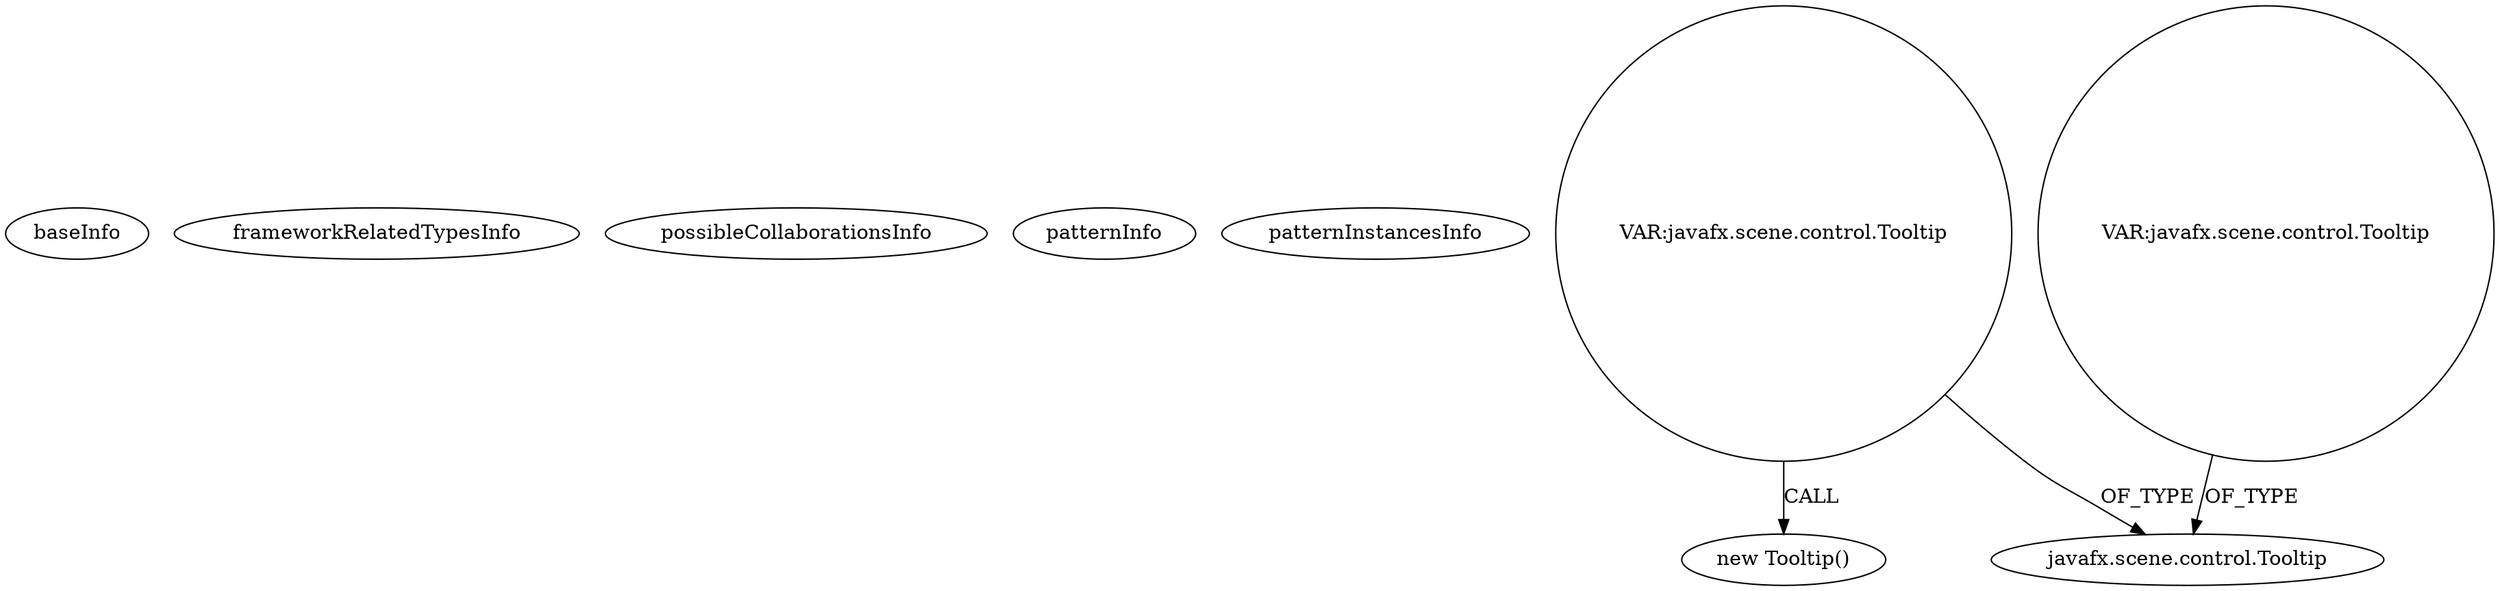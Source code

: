 digraph {
baseInfo[graphId=2115,category="pattern",isAnonymous=false,possibleRelation=false]
frameworkRelatedTypesInfo[]
possibleCollaborationsInfo[]
patternInfo[frequency=4.0,patternRootClient=null]
patternInstancesInfo[0="cyberaka-fxddp_poc~/cyberaka-fxddp_poc/fxddp_poc-master/fxddp-gui/src/main/java/com/cyberaka/fxddp/gui/impl/FormView.java~FormView~2335",1="suxue-tetris~/suxue-tetris/tetris-master/src/tetris/core/UIController.java~UIController~4358",2="bianconejo-CEFX~/bianconejo-CEFX/CEFX-master/src/cefx/CEPrincipalController.java~CEPrincipalController~2114",3="Cslice-Province~/Cslice-Province/Province-master/ProvincialMiner/src/Provincial_Miner/Gui2.java~Gui2~260"]
101[label="javafx.scene.control.Tooltip",vertexType="FRAMEWORK_CLASS_TYPE",isFrameworkType=false]
136[label="VAR:javafx.scene.control.Tooltip",vertexType="VARIABLE_EXPRESION",isFrameworkType=false,shape=circle]
135[label="new Tooltip()",vertexType="CONSTRUCTOR_CALL",isFrameworkType=false]
148[label="VAR:javafx.scene.control.Tooltip",vertexType="VARIABLE_EXPRESION",isFrameworkType=false,shape=circle]
136->135[label="CALL"]
148->101[label="OF_TYPE"]
136->101[label="OF_TYPE"]
}
